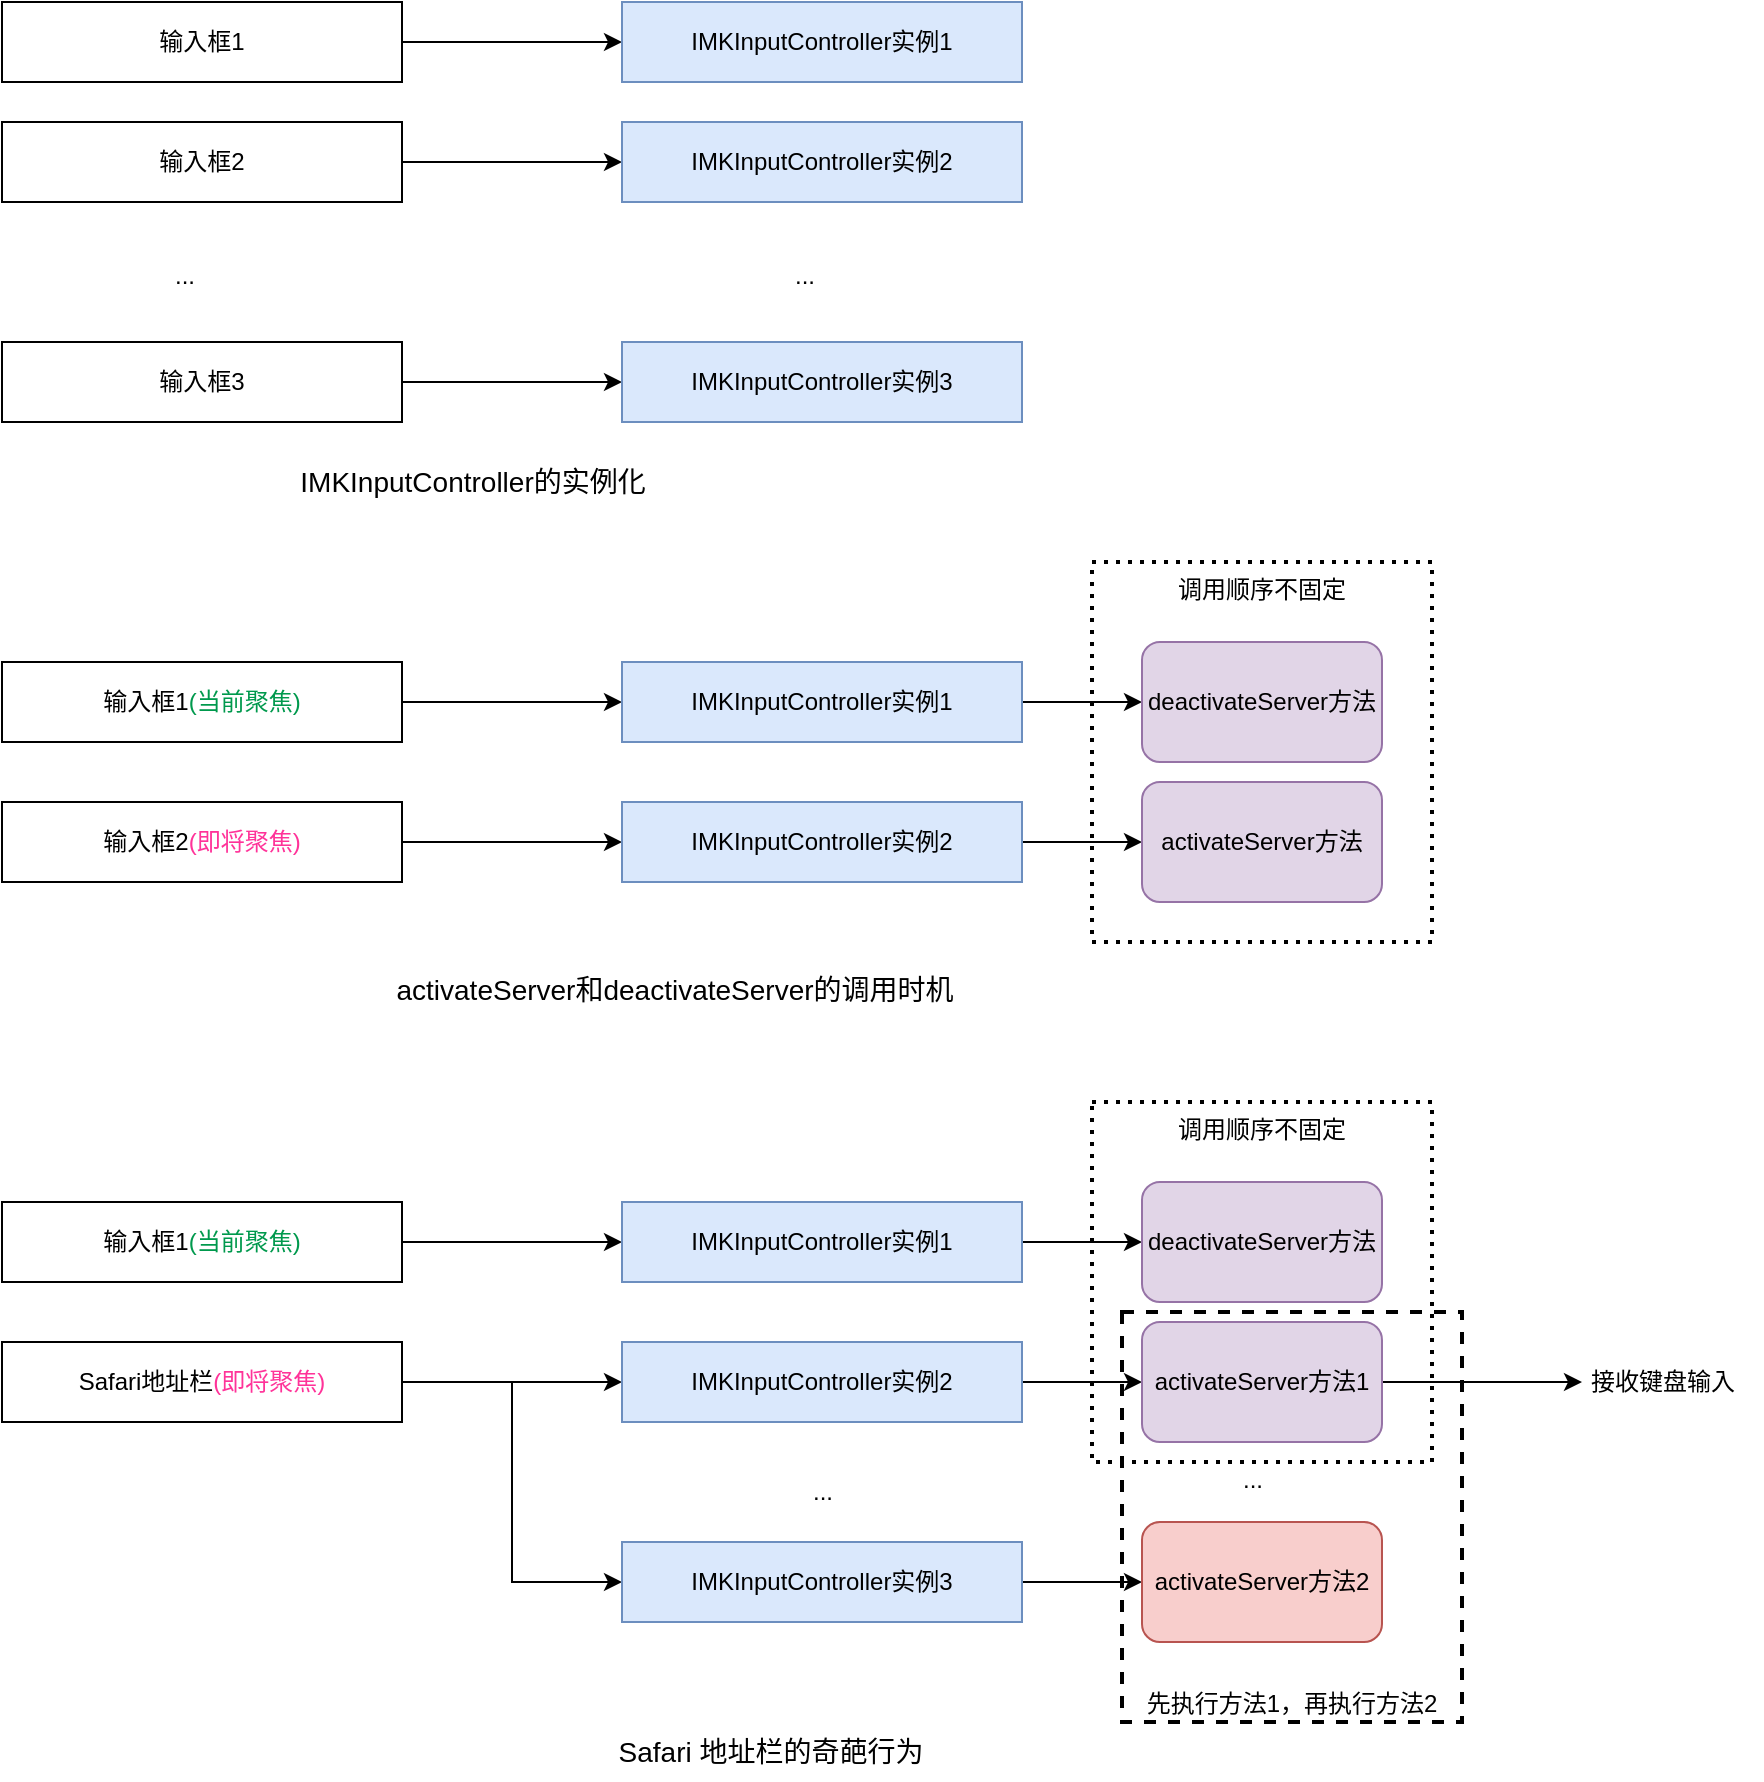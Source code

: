 <mxfile version="21.0.10" type="github">
  <diagram name="第 1 页" id="fQCR07YGNDjq7KdJFbwK">
    <mxGraphModel dx="2074" dy="1085" grid="0" gridSize="10" guides="1" tooltips="1" connect="1" arrows="1" fold="1" page="1" pageScale="1" pageWidth="2339" pageHeight="3300" math="0" shadow="0">
      <root>
        <mxCell id="0" />
        <mxCell id="1" parent="0" />
        <mxCell id="tjW-KprRPgz_tqJ3C2mB-52" value="先执行方法1，再执行方法2" style="rounded=0;whiteSpace=wrap;html=1;verticalAlign=bottom;dashed=1;fillColor=none;strokeWidth=2;" vertex="1" parent="1">
          <mxGeometry x="1040" y="805" width="170" height="205" as="geometry" />
        </mxCell>
        <mxCell id="tjW-KprRPgz_tqJ3C2mB-32" value="调用顺序不固定" style="rounded=0;whiteSpace=wrap;html=1;verticalAlign=top;dashed=1;dashPattern=1 2;strokeWidth=2;" vertex="1" parent="1">
          <mxGeometry x="1025" y="430" width="170" height="190" as="geometry" />
        </mxCell>
        <mxCell id="tjW-KprRPgz_tqJ3C2mB-14" style="edgeStyle=orthogonalEdgeStyle;rounded=0;orthogonalLoop=1;jettySize=auto;html=1;exitX=1;exitY=0.5;exitDx=0;exitDy=0;entryX=0;entryY=0.5;entryDx=0;entryDy=0;" edge="1" parent="1" source="tjW-KprRPgz_tqJ3C2mB-1" target="tjW-KprRPgz_tqJ3C2mB-10">
          <mxGeometry relative="1" as="geometry" />
        </mxCell>
        <mxCell id="tjW-KprRPgz_tqJ3C2mB-1" value="输入框1" style="rounded=0;whiteSpace=wrap;html=1;" vertex="1" parent="1">
          <mxGeometry x="480" y="150" width="200" height="40" as="geometry" />
        </mxCell>
        <mxCell id="tjW-KprRPgz_tqJ3C2mB-16" style="edgeStyle=orthogonalEdgeStyle;rounded=0;orthogonalLoop=1;jettySize=auto;html=1;exitX=1;exitY=0.5;exitDx=0;exitDy=0;" edge="1" parent="1" source="tjW-KprRPgz_tqJ3C2mB-6" target="tjW-KprRPgz_tqJ3C2mB-11">
          <mxGeometry relative="1" as="geometry" />
        </mxCell>
        <mxCell id="tjW-KprRPgz_tqJ3C2mB-6" value="输入框3" style="rounded=0;whiteSpace=wrap;html=1;" vertex="1" parent="1">
          <mxGeometry x="480" y="320" width="200" height="40" as="geometry" />
        </mxCell>
        <mxCell id="tjW-KprRPgz_tqJ3C2mB-15" style="edgeStyle=orthogonalEdgeStyle;rounded=0;orthogonalLoop=1;jettySize=auto;html=1;exitX=1;exitY=0.5;exitDx=0;exitDy=0;" edge="1" parent="1" source="tjW-KprRPgz_tqJ3C2mB-8" target="tjW-KprRPgz_tqJ3C2mB-12">
          <mxGeometry relative="1" as="geometry" />
        </mxCell>
        <mxCell id="tjW-KprRPgz_tqJ3C2mB-8" value="输入框2" style="rounded=0;whiteSpace=wrap;html=1;" vertex="1" parent="1">
          <mxGeometry x="480" y="210" width="200" height="40" as="geometry" />
        </mxCell>
        <mxCell id="tjW-KprRPgz_tqJ3C2mB-9" value="..." style="text;html=1;align=center;verticalAlign=middle;resizable=0;points=[];autosize=1;strokeColor=none;fillColor=none;" vertex="1" parent="1">
          <mxGeometry x="556" y="272" width="30" height="30" as="geometry" />
        </mxCell>
        <mxCell id="tjW-KprRPgz_tqJ3C2mB-10" value="IMKInputController实例1" style="rounded=0;whiteSpace=wrap;html=1;fillColor=#dae8fc;strokeColor=#6c8ebf;" vertex="1" parent="1">
          <mxGeometry x="790" y="150" width="200" height="40" as="geometry" />
        </mxCell>
        <mxCell id="tjW-KprRPgz_tqJ3C2mB-11" value="IMKInputController实例3" style="rounded=0;whiteSpace=wrap;html=1;fillColor=#dae8fc;strokeColor=#6c8ebf;" vertex="1" parent="1">
          <mxGeometry x="790" y="320" width="200" height="40" as="geometry" />
        </mxCell>
        <mxCell id="tjW-KprRPgz_tqJ3C2mB-12" value="IMKInputController实例2" style="rounded=0;whiteSpace=wrap;html=1;fillColor=#dae8fc;strokeColor=#6c8ebf;" vertex="1" parent="1">
          <mxGeometry x="790" y="210" width="200" height="40" as="geometry" />
        </mxCell>
        <mxCell id="tjW-KprRPgz_tqJ3C2mB-13" value="..." style="text;html=1;align=center;verticalAlign=middle;resizable=0;points=[];autosize=1;strokeColor=none;fillColor=none;" vertex="1" parent="1">
          <mxGeometry x="866" y="272" width="30" height="30" as="geometry" />
        </mxCell>
        <mxCell id="tjW-KprRPgz_tqJ3C2mB-17" style="edgeStyle=orthogonalEdgeStyle;rounded=0;orthogonalLoop=1;jettySize=auto;html=1;exitX=1;exitY=0.5;exitDx=0;exitDy=0;entryX=0;entryY=0.5;entryDx=0;entryDy=0;" edge="1" parent="1" source="tjW-KprRPgz_tqJ3C2mB-18" target="tjW-KprRPgz_tqJ3C2mB-24">
          <mxGeometry relative="1" as="geometry" />
        </mxCell>
        <mxCell id="tjW-KprRPgz_tqJ3C2mB-18" value="输入框1&lt;font color=&quot;#00994d&quot;&gt;(当前聚焦)&lt;/font&gt;" style="rounded=0;whiteSpace=wrap;html=1;" vertex="1" parent="1">
          <mxGeometry x="480" y="480" width="200" height="40" as="geometry" />
        </mxCell>
        <mxCell id="tjW-KprRPgz_tqJ3C2mB-21" style="edgeStyle=orthogonalEdgeStyle;rounded=0;orthogonalLoop=1;jettySize=auto;html=1;exitX=1;exitY=0.5;exitDx=0;exitDy=0;" edge="1" parent="1" source="tjW-KprRPgz_tqJ3C2mB-22" target="tjW-KprRPgz_tqJ3C2mB-26">
          <mxGeometry relative="1" as="geometry" />
        </mxCell>
        <mxCell id="tjW-KprRPgz_tqJ3C2mB-22" value="输入框2&lt;font color=&quot;#ff3399&quot;&gt;(即将聚焦)&lt;/font&gt;" style="rounded=0;whiteSpace=wrap;html=1;" vertex="1" parent="1">
          <mxGeometry x="480" y="550" width="200" height="40" as="geometry" />
        </mxCell>
        <mxCell id="tjW-KprRPgz_tqJ3C2mB-29" style="edgeStyle=orthogonalEdgeStyle;rounded=0;orthogonalLoop=1;jettySize=auto;html=1;exitX=1;exitY=0.5;exitDx=0;exitDy=0;" edge="1" parent="1" source="tjW-KprRPgz_tqJ3C2mB-24" target="tjW-KprRPgz_tqJ3C2mB-28">
          <mxGeometry relative="1" as="geometry" />
        </mxCell>
        <mxCell id="tjW-KprRPgz_tqJ3C2mB-24" value="IMKInputController实例1" style="rounded=0;whiteSpace=wrap;html=1;fillColor=#dae8fc;strokeColor=#6c8ebf;" vertex="1" parent="1">
          <mxGeometry x="790" y="480" width="200" height="40" as="geometry" />
        </mxCell>
        <mxCell id="tjW-KprRPgz_tqJ3C2mB-31" style="edgeStyle=orthogonalEdgeStyle;rounded=0;orthogonalLoop=1;jettySize=auto;html=1;exitX=1;exitY=0.5;exitDx=0;exitDy=0;" edge="1" parent="1" source="tjW-KprRPgz_tqJ3C2mB-26" target="tjW-KprRPgz_tqJ3C2mB-30">
          <mxGeometry relative="1" as="geometry" />
        </mxCell>
        <mxCell id="tjW-KprRPgz_tqJ3C2mB-26" value="IMKInputController实例2" style="rounded=0;whiteSpace=wrap;html=1;fillColor=#dae8fc;strokeColor=#6c8ebf;" vertex="1" parent="1">
          <mxGeometry x="790" y="550" width="200" height="40" as="geometry" />
        </mxCell>
        <mxCell id="tjW-KprRPgz_tqJ3C2mB-28" value="deactivateServer方法" style="rounded=1;whiteSpace=wrap;html=1;fillColor=#e1d5e7;strokeColor=#9673a6;" vertex="1" parent="1">
          <mxGeometry x="1050" y="470" width="120" height="60" as="geometry" />
        </mxCell>
        <mxCell id="tjW-KprRPgz_tqJ3C2mB-30" value="activateServer方法" style="rounded=1;whiteSpace=wrap;html=1;fillColor=#e1d5e7;strokeColor=#9673a6;" vertex="1" parent="1">
          <mxGeometry x="1050" y="540" width="120" height="60" as="geometry" />
        </mxCell>
        <mxCell id="tjW-KprRPgz_tqJ3C2mB-33" value="调用顺序不固定" style="rounded=0;whiteSpace=wrap;html=1;verticalAlign=top;dashed=1;dashPattern=1 2;fillColor=none;strokeWidth=2;" vertex="1" parent="1">
          <mxGeometry x="1025" y="700" width="170" height="180" as="geometry" />
        </mxCell>
        <mxCell id="tjW-KprRPgz_tqJ3C2mB-34" style="edgeStyle=orthogonalEdgeStyle;rounded=0;orthogonalLoop=1;jettySize=auto;html=1;exitX=1;exitY=0.5;exitDx=0;exitDy=0;entryX=0;entryY=0.5;entryDx=0;entryDy=0;" edge="1" parent="1" source="tjW-KprRPgz_tqJ3C2mB-35" target="tjW-KprRPgz_tqJ3C2mB-39">
          <mxGeometry relative="1" as="geometry" />
        </mxCell>
        <mxCell id="tjW-KprRPgz_tqJ3C2mB-35" value="输入框1&lt;font color=&quot;#00994d&quot;&gt;(当前聚焦)&lt;/font&gt;" style="rounded=0;whiteSpace=wrap;html=1;" vertex="1" parent="1">
          <mxGeometry x="480" y="750" width="200" height="40" as="geometry" />
        </mxCell>
        <mxCell id="tjW-KprRPgz_tqJ3C2mB-36" style="edgeStyle=orthogonalEdgeStyle;rounded=0;orthogonalLoop=1;jettySize=auto;html=1;exitX=1;exitY=0.5;exitDx=0;exitDy=0;" edge="1" parent="1" source="tjW-KprRPgz_tqJ3C2mB-37" target="tjW-KprRPgz_tqJ3C2mB-41">
          <mxGeometry relative="1" as="geometry" />
        </mxCell>
        <mxCell id="tjW-KprRPgz_tqJ3C2mB-49" style="edgeStyle=orthogonalEdgeStyle;rounded=0;orthogonalLoop=1;jettySize=auto;html=1;exitX=1;exitY=0.5;exitDx=0;exitDy=0;entryX=0;entryY=0.5;entryDx=0;entryDy=0;" edge="1" parent="1" source="tjW-KprRPgz_tqJ3C2mB-37" target="tjW-KprRPgz_tqJ3C2mB-45">
          <mxGeometry relative="1" as="geometry" />
        </mxCell>
        <mxCell id="tjW-KprRPgz_tqJ3C2mB-37" value="Safari地址栏&lt;font color=&quot;#ff3399&quot;&gt;(即将聚焦)&lt;/font&gt;" style="rounded=0;whiteSpace=wrap;html=1;" vertex="1" parent="1">
          <mxGeometry x="480" y="820" width="200" height="40" as="geometry" />
        </mxCell>
        <mxCell id="tjW-KprRPgz_tqJ3C2mB-38" style="edgeStyle=orthogonalEdgeStyle;rounded=0;orthogonalLoop=1;jettySize=auto;html=1;exitX=1;exitY=0.5;exitDx=0;exitDy=0;" edge="1" parent="1" source="tjW-KprRPgz_tqJ3C2mB-39" target="tjW-KprRPgz_tqJ3C2mB-42">
          <mxGeometry relative="1" as="geometry" />
        </mxCell>
        <mxCell id="tjW-KprRPgz_tqJ3C2mB-39" value="IMKInputController实例1" style="rounded=0;whiteSpace=wrap;html=1;fillColor=#dae8fc;strokeColor=#6c8ebf;" vertex="1" parent="1">
          <mxGeometry x="790" y="750" width="200" height="40" as="geometry" />
        </mxCell>
        <mxCell id="tjW-KprRPgz_tqJ3C2mB-40" style="edgeStyle=orthogonalEdgeStyle;rounded=0;orthogonalLoop=1;jettySize=auto;html=1;exitX=1;exitY=0.5;exitDx=0;exitDy=0;" edge="1" parent="1" source="tjW-KprRPgz_tqJ3C2mB-41" target="tjW-KprRPgz_tqJ3C2mB-43">
          <mxGeometry relative="1" as="geometry" />
        </mxCell>
        <mxCell id="tjW-KprRPgz_tqJ3C2mB-41" value="IMKInputController实例2" style="rounded=0;whiteSpace=wrap;html=1;fillColor=#dae8fc;strokeColor=#6c8ebf;" vertex="1" parent="1">
          <mxGeometry x="790" y="820" width="200" height="40" as="geometry" />
        </mxCell>
        <mxCell id="tjW-KprRPgz_tqJ3C2mB-42" value="deactivateServer方法" style="rounded=1;whiteSpace=wrap;html=1;fillColor=#e1d5e7;strokeColor=#9673a6;" vertex="1" parent="1">
          <mxGeometry x="1050" y="740" width="120" height="60" as="geometry" />
        </mxCell>
        <mxCell id="tjW-KprRPgz_tqJ3C2mB-50" style="edgeStyle=orthogonalEdgeStyle;rounded=0;orthogonalLoop=1;jettySize=auto;html=1;exitX=1;exitY=0.5;exitDx=0;exitDy=0;" edge="1" parent="1" source="tjW-KprRPgz_tqJ3C2mB-43">
          <mxGeometry relative="1" as="geometry">
            <mxPoint x="1270" y="840" as="targetPoint" />
          </mxGeometry>
        </mxCell>
        <mxCell id="tjW-KprRPgz_tqJ3C2mB-43" value="activateServer方法1" style="rounded=1;whiteSpace=wrap;html=1;fillColor=#e1d5e7;strokeColor=#9673a6;" vertex="1" parent="1">
          <mxGeometry x="1050" y="810" width="120" height="60" as="geometry" />
        </mxCell>
        <mxCell id="tjW-KprRPgz_tqJ3C2mB-44" style="edgeStyle=orthogonalEdgeStyle;rounded=0;orthogonalLoop=1;jettySize=auto;html=1;exitX=1;exitY=0.5;exitDx=0;exitDy=0;" edge="1" parent="1" source="tjW-KprRPgz_tqJ3C2mB-45" target="tjW-KprRPgz_tqJ3C2mB-46">
          <mxGeometry relative="1" as="geometry" />
        </mxCell>
        <mxCell id="tjW-KprRPgz_tqJ3C2mB-45" value="IMKInputController实例3" style="rounded=0;whiteSpace=wrap;html=1;fillColor=#dae8fc;strokeColor=#6c8ebf;" vertex="1" parent="1">
          <mxGeometry x="790" y="920" width="200" height="40" as="geometry" />
        </mxCell>
        <mxCell id="tjW-KprRPgz_tqJ3C2mB-46" value="activateServer方法2" style="rounded=1;whiteSpace=wrap;html=1;fillColor=#f8cecc;strokeColor=#b85450;" vertex="1" parent="1">
          <mxGeometry x="1050" y="910" width="120" height="60" as="geometry" />
        </mxCell>
        <mxCell id="tjW-KprRPgz_tqJ3C2mB-47" value="..." style="text;html=1;align=center;verticalAlign=middle;resizable=0;points=[];autosize=1;strokeColor=none;fillColor=none;" vertex="1" parent="1">
          <mxGeometry x="875" y="880" width="30" height="30" as="geometry" />
        </mxCell>
        <mxCell id="tjW-KprRPgz_tqJ3C2mB-48" value="..." style="text;html=1;align=center;verticalAlign=middle;resizable=0;points=[];autosize=1;strokeColor=none;fillColor=none;" vertex="1" parent="1">
          <mxGeometry x="1090" y="874" width="30" height="30" as="geometry" />
        </mxCell>
        <mxCell id="tjW-KprRPgz_tqJ3C2mB-51" value="接收键盘输入" style="text;html=1;align=center;verticalAlign=middle;resizable=0;points=[];autosize=1;strokeColor=none;fillColor=none;" vertex="1" parent="1">
          <mxGeometry x="1260" y="825" width="100" height="30" as="geometry" />
        </mxCell>
        <mxCell id="tjW-KprRPgz_tqJ3C2mB-53" value="IMKInputController的实例化" style="text;html=1;align=center;verticalAlign=middle;resizable=0;points=[];autosize=1;strokeColor=none;fillColor=none;fontSize=14;" vertex="1" parent="1">
          <mxGeometry x="619" y="375" width="191" height="29" as="geometry" />
        </mxCell>
        <mxCell id="tjW-KprRPgz_tqJ3C2mB-54" value="activateServer和deactivateServer的调用时机" style="text;html=1;align=center;verticalAlign=middle;resizable=0;points=[];autosize=1;strokeColor=none;fillColor=none;fontSize=14;" vertex="1" parent="1">
          <mxGeometry x="667" y="629" width="297" height="29" as="geometry" />
        </mxCell>
        <mxCell id="tjW-KprRPgz_tqJ3C2mB-55" value="Safari 地址栏的奇葩行为" style="text;html=1;align=center;verticalAlign=middle;resizable=0;points=[];autosize=1;strokeColor=none;fillColor=none;fontSize=14;" vertex="1" parent="1">
          <mxGeometry x="779" y="1010" width="170" height="29" as="geometry" />
        </mxCell>
      </root>
    </mxGraphModel>
  </diagram>
</mxfile>
